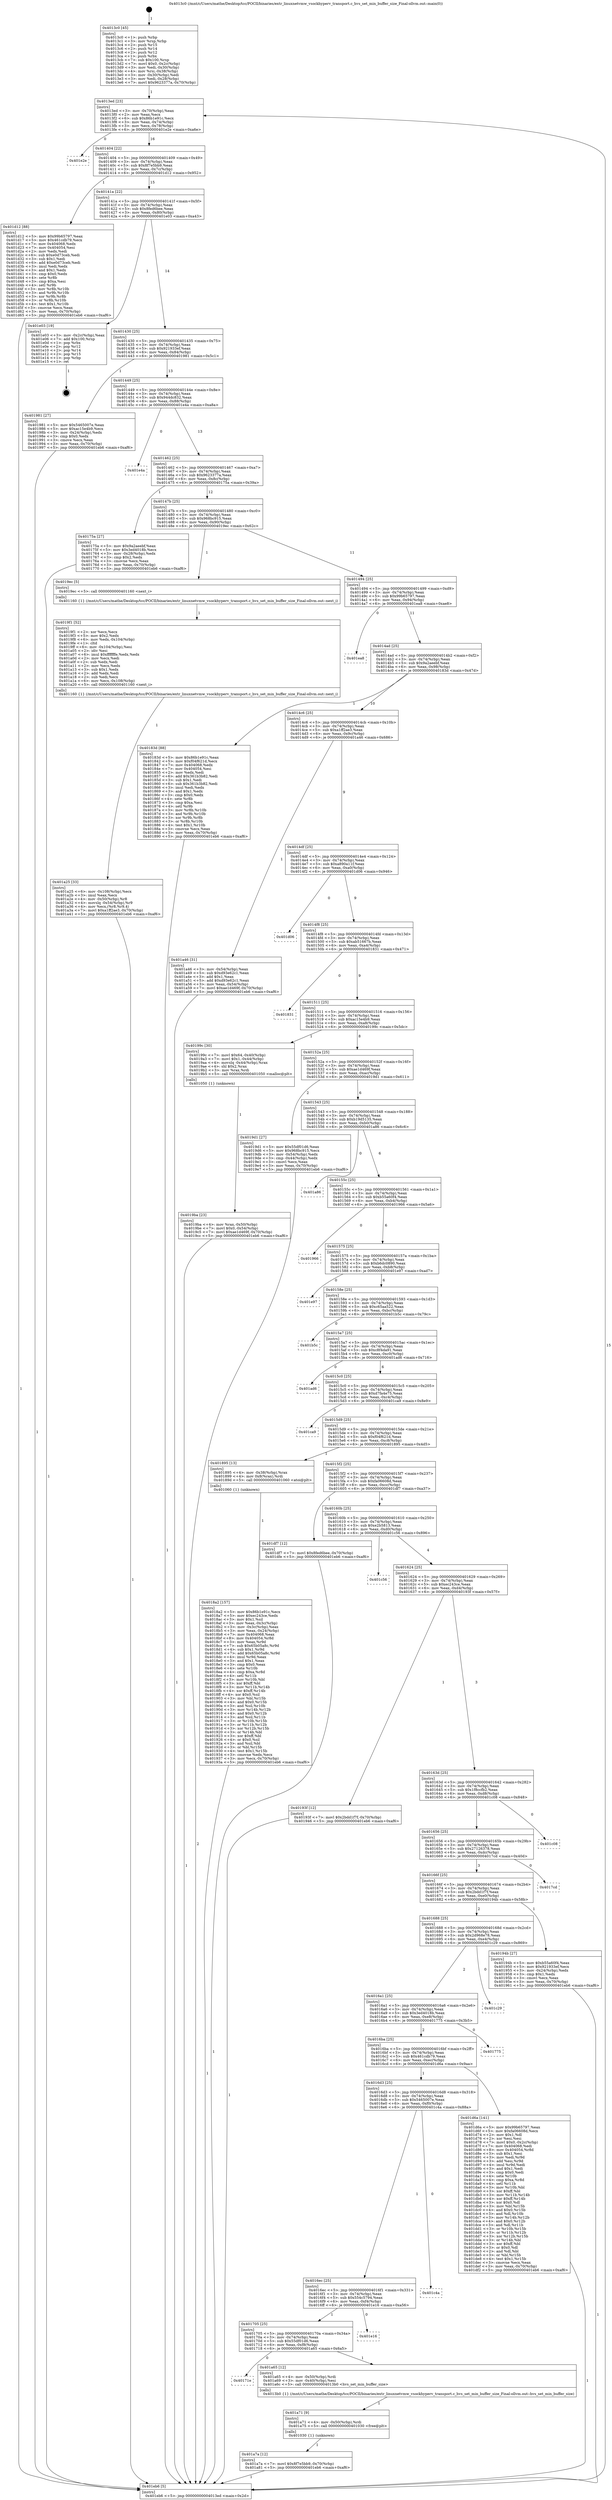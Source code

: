 digraph "0x4013c0" {
  label = "0x4013c0 (/mnt/c/Users/mathe/Desktop/tcc/POCII/binaries/extr_linuxnetvmw_vsockhyperv_transport.c_hvs_set_min_buffer_size_Final-ollvm.out::main(0))"
  labelloc = "t"
  node[shape=record]

  Entry [label="",width=0.3,height=0.3,shape=circle,fillcolor=black,style=filled]
  "0x4013ed" [label="{
     0x4013ed [23]\l
     | [instrs]\l
     &nbsp;&nbsp;0x4013ed \<+3\>: mov -0x70(%rbp),%eax\l
     &nbsp;&nbsp;0x4013f0 \<+2\>: mov %eax,%ecx\l
     &nbsp;&nbsp;0x4013f2 \<+6\>: sub $0x86b1e91c,%ecx\l
     &nbsp;&nbsp;0x4013f8 \<+3\>: mov %eax,-0x74(%rbp)\l
     &nbsp;&nbsp;0x4013fb \<+3\>: mov %ecx,-0x78(%rbp)\l
     &nbsp;&nbsp;0x4013fe \<+6\>: je 0000000000401e2e \<main+0xa6e\>\l
  }"]
  "0x401e2e" [label="{
     0x401e2e\l
  }", style=dashed]
  "0x401404" [label="{
     0x401404 [22]\l
     | [instrs]\l
     &nbsp;&nbsp;0x401404 \<+5\>: jmp 0000000000401409 \<main+0x49\>\l
     &nbsp;&nbsp;0x401409 \<+3\>: mov -0x74(%rbp),%eax\l
     &nbsp;&nbsp;0x40140c \<+5\>: sub $0x8f7e5bb9,%eax\l
     &nbsp;&nbsp;0x401411 \<+3\>: mov %eax,-0x7c(%rbp)\l
     &nbsp;&nbsp;0x401414 \<+6\>: je 0000000000401d12 \<main+0x952\>\l
  }"]
  Exit [label="",width=0.3,height=0.3,shape=circle,fillcolor=black,style=filled,peripheries=2]
  "0x401d12" [label="{
     0x401d12 [88]\l
     | [instrs]\l
     &nbsp;&nbsp;0x401d12 \<+5\>: mov $0x99b65797,%eax\l
     &nbsp;&nbsp;0x401d17 \<+5\>: mov $0x461cdb79,%ecx\l
     &nbsp;&nbsp;0x401d1c \<+7\>: mov 0x404068,%edx\l
     &nbsp;&nbsp;0x401d23 \<+7\>: mov 0x404054,%esi\l
     &nbsp;&nbsp;0x401d2a \<+2\>: mov %edx,%edi\l
     &nbsp;&nbsp;0x401d2c \<+6\>: sub $0xe0d73ceb,%edi\l
     &nbsp;&nbsp;0x401d32 \<+3\>: sub $0x1,%edi\l
     &nbsp;&nbsp;0x401d35 \<+6\>: add $0xe0d73ceb,%edi\l
     &nbsp;&nbsp;0x401d3b \<+3\>: imul %edi,%edx\l
     &nbsp;&nbsp;0x401d3e \<+3\>: and $0x1,%edx\l
     &nbsp;&nbsp;0x401d41 \<+3\>: cmp $0x0,%edx\l
     &nbsp;&nbsp;0x401d44 \<+4\>: sete %r8b\l
     &nbsp;&nbsp;0x401d48 \<+3\>: cmp $0xa,%esi\l
     &nbsp;&nbsp;0x401d4b \<+4\>: setl %r9b\l
     &nbsp;&nbsp;0x401d4f \<+3\>: mov %r8b,%r10b\l
     &nbsp;&nbsp;0x401d52 \<+3\>: and %r9b,%r10b\l
     &nbsp;&nbsp;0x401d55 \<+3\>: xor %r9b,%r8b\l
     &nbsp;&nbsp;0x401d58 \<+3\>: or %r8b,%r10b\l
     &nbsp;&nbsp;0x401d5b \<+4\>: test $0x1,%r10b\l
     &nbsp;&nbsp;0x401d5f \<+3\>: cmovne %ecx,%eax\l
     &nbsp;&nbsp;0x401d62 \<+3\>: mov %eax,-0x70(%rbp)\l
     &nbsp;&nbsp;0x401d65 \<+5\>: jmp 0000000000401eb6 \<main+0xaf6\>\l
  }"]
  "0x40141a" [label="{
     0x40141a [22]\l
     | [instrs]\l
     &nbsp;&nbsp;0x40141a \<+5\>: jmp 000000000040141f \<main+0x5f\>\l
     &nbsp;&nbsp;0x40141f \<+3\>: mov -0x74(%rbp),%eax\l
     &nbsp;&nbsp;0x401422 \<+5\>: sub $0x8fed6bee,%eax\l
     &nbsp;&nbsp;0x401427 \<+3\>: mov %eax,-0x80(%rbp)\l
     &nbsp;&nbsp;0x40142a \<+6\>: je 0000000000401e03 \<main+0xa43\>\l
  }"]
  "0x401a7a" [label="{
     0x401a7a [12]\l
     | [instrs]\l
     &nbsp;&nbsp;0x401a7a \<+7\>: movl $0x8f7e5bb9,-0x70(%rbp)\l
     &nbsp;&nbsp;0x401a81 \<+5\>: jmp 0000000000401eb6 \<main+0xaf6\>\l
  }"]
  "0x401e03" [label="{
     0x401e03 [19]\l
     | [instrs]\l
     &nbsp;&nbsp;0x401e03 \<+3\>: mov -0x2c(%rbp),%eax\l
     &nbsp;&nbsp;0x401e06 \<+7\>: add $0x100,%rsp\l
     &nbsp;&nbsp;0x401e0d \<+1\>: pop %rbx\l
     &nbsp;&nbsp;0x401e0e \<+2\>: pop %r12\l
     &nbsp;&nbsp;0x401e10 \<+2\>: pop %r14\l
     &nbsp;&nbsp;0x401e12 \<+2\>: pop %r15\l
     &nbsp;&nbsp;0x401e14 \<+1\>: pop %rbp\l
     &nbsp;&nbsp;0x401e15 \<+1\>: ret\l
  }"]
  "0x401430" [label="{
     0x401430 [25]\l
     | [instrs]\l
     &nbsp;&nbsp;0x401430 \<+5\>: jmp 0000000000401435 \<main+0x75\>\l
     &nbsp;&nbsp;0x401435 \<+3\>: mov -0x74(%rbp),%eax\l
     &nbsp;&nbsp;0x401438 \<+5\>: sub $0x921933ef,%eax\l
     &nbsp;&nbsp;0x40143d \<+6\>: mov %eax,-0x84(%rbp)\l
     &nbsp;&nbsp;0x401443 \<+6\>: je 0000000000401981 \<main+0x5c1\>\l
  }"]
  "0x401a71" [label="{
     0x401a71 [9]\l
     | [instrs]\l
     &nbsp;&nbsp;0x401a71 \<+4\>: mov -0x50(%rbp),%rdi\l
     &nbsp;&nbsp;0x401a75 \<+5\>: call 0000000000401030 \<free@plt\>\l
     | [calls]\l
     &nbsp;&nbsp;0x401030 \{1\} (unknown)\l
  }"]
  "0x401981" [label="{
     0x401981 [27]\l
     | [instrs]\l
     &nbsp;&nbsp;0x401981 \<+5\>: mov $0x5465007e,%eax\l
     &nbsp;&nbsp;0x401986 \<+5\>: mov $0xac15e4b9,%ecx\l
     &nbsp;&nbsp;0x40198b \<+3\>: mov -0x24(%rbp),%edx\l
     &nbsp;&nbsp;0x40198e \<+3\>: cmp $0x0,%edx\l
     &nbsp;&nbsp;0x401991 \<+3\>: cmove %ecx,%eax\l
     &nbsp;&nbsp;0x401994 \<+3\>: mov %eax,-0x70(%rbp)\l
     &nbsp;&nbsp;0x401997 \<+5\>: jmp 0000000000401eb6 \<main+0xaf6\>\l
  }"]
  "0x401449" [label="{
     0x401449 [25]\l
     | [instrs]\l
     &nbsp;&nbsp;0x401449 \<+5\>: jmp 000000000040144e \<main+0x8e\>\l
     &nbsp;&nbsp;0x40144e \<+3\>: mov -0x74(%rbp),%eax\l
     &nbsp;&nbsp;0x401451 \<+5\>: sub $0x944dc832,%eax\l
     &nbsp;&nbsp;0x401456 \<+6\>: mov %eax,-0x88(%rbp)\l
     &nbsp;&nbsp;0x40145c \<+6\>: je 0000000000401e4a \<main+0xa8a\>\l
  }"]
  "0x40171e" [label="{
     0x40171e\l
  }", style=dashed]
  "0x401e4a" [label="{
     0x401e4a\l
  }", style=dashed]
  "0x401462" [label="{
     0x401462 [25]\l
     | [instrs]\l
     &nbsp;&nbsp;0x401462 \<+5\>: jmp 0000000000401467 \<main+0xa7\>\l
     &nbsp;&nbsp;0x401467 \<+3\>: mov -0x74(%rbp),%eax\l
     &nbsp;&nbsp;0x40146a \<+5\>: sub $0x9623377a,%eax\l
     &nbsp;&nbsp;0x40146f \<+6\>: mov %eax,-0x8c(%rbp)\l
     &nbsp;&nbsp;0x401475 \<+6\>: je 000000000040175a \<main+0x39a\>\l
  }"]
  "0x401a65" [label="{
     0x401a65 [12]\l
     | [instrs]\l
     &nbsp;&nbsp;0x401a65 \<+4\>: mov -0x50(%rbp),%rdi\l
     &nbsp;&nbsp;0x401a69 \<+3\>: mov -0x40(%rbp),%esi\l
     &nbsp;&nbsp;0x401a6c \<+5\>: call 00000000004013b0 \<hvs_set_min_buffer_size\>\l
     | [calls]\l
     &nbsp;&nbsp;0x4013b0 \{1\} (/mnt/c/Users/mathe/Desktop/tcc/POCII/binaries/extr_linuxnetvmw_vsockhyperv_transport.c_hvs_set_min_buffer_size_Final-ollvm.out::hvs_set_min_buffer_size)\l
  }"]
  "0x40175a" [label="{
     0x40175a [27]\l
     | [instrs]\l
     &nbsp;&nbsp;0x40175a \<+5\>: mov $0x9a2aeebf,%eax\l
     &nbsp;&nbsp;0x40175f \<+5\>: mov $0x3ed4018b,%ecx\l
     &nbsp;&nbsp;0x401764 \<+3\>: mov -0x28(%rbp),%edx\l
     &nbsp;&nbsp;0x401767 \<+3\>: cmp $0x2,%edx\l
     &nbsp;&nbsp;0x40176a \<+3\>: cmovne %ecx,%eax\l
     &nbsp;&nbsp;0x40176d \<+3\>: mov %eax,-0x70(%rbp)\l
     &nbsp;&nbsp;0x401770 \<+5\>: jmp 0000000000401eb6 \<main+0xaf6\>\l
  }"]
  "0x40147b" [label="{
     0x40147b [25]\l
     | [instrs]\l
     &nbsp;&nbsp;0x40147b \<+5\>: jmp 0000000000401480 \<main+0xc0\>\l
     &nbsp;&nbsp;0x401480 \<+3\>: mov -0x74(%rbp),%eax\l
     &nbsp;&nbsp;0x401483 \<+5\>: sub $0x968bc915,%eax\l
     &nbsp;&nbsp;0x401488 \<+6\>: mov %eax,-0x90(%rbp)\l
     &nbsp;&nbsp;0x40148e \<+6\>: je 00000000004019ec \<main+0x62c\>\l
  }"]
  "0x401eb6" [label="{
     0x401eb6 [5]\l
     | [instrs]\l
     &nbsp;&nbsp;0x401eb6 \<+5\>: jmp 00000000004013ed \<main+0x2d\>\l
  }"]
  "0x4013c0" [label="{
     0x4013c0 [45]\l
     | [instrs]\l
     &nbsp;&nbsp;0x4013c0 \<+1\>: push %rbp\l
     &nbsp;&nbsp;0x4013c1 \<+3\>: mov %rsp,%rbp\l
     &nbsp;&nbsp;0x4013c4 \<+2\>: push %r15\l
     &nbsp;&nbsp;0x4013c6 \<+2\>: push %r14\l
     &nbsp;&nbsp;0x4013c8 \<+2\>: push %r12\l
     &nbsp;&nbsp;0x4013ca \<+1\>: push %rbx\l
     &nbsp;&nbsp;0x4013cb \<+7\>: sub $0x100,%rsp\l
     &nbsp;&nbsp;0x4013d2 \<+7\>: movl $0x0,-0x2c(%rbp)\l
     &nbsp;&nbsp;0x4013d9 \<+3\>: mov %edi,-0x30(%rbp)\l
     &nbsp;&nbsp;0x4013dc \<+4\>: mov %rsi,-0x38(%rbp)\l
     &nbsp;&nbsp;0x4013e0 \<+3\>: mov -0x30(%rbp),%edi\l
     &nbsp;&nbsp;0x4013e3 \<+3\>: mov %edi,-0x28(%rbp)\l
     &nbsp;&nbsp;0x4013e6 \<+7\>: movl $0x9623377a,-0x70(%rbp)\l
  }"]
  "0x401705" [label="{
     0x401705 [25]\l
     | [instrs]\l
     &nbsp;&nbsp;0x401705 \<+5\>: jmp 000000000040170a \<main+0x34a\>\l
     &nbsp;&nbsp;0x40170a \<+3\>: mov -0x74(%rbp),%eax\l
     &nbsp;&nbsp;0x40170d \<+5\>: sub $0x55df01d6,%eax\l
     &nbsp;&nbsp;0x401712 \<+6\>: mov %eax,-0xf8(%rbp)\l
     &nbsp;&nbsp;0x401718 \<+6\>: je 0000000000401a65 \<main+0x6a5\>\l
  }"]
  "0x4019ec" [label="{
     0x4019ec [5]\l
     | [instrs]\l
     &nbsp;&nbsp;0x4019ec \<+5\>: call 0000000000401160 \<next_i\>\l
     | [calls]\l
     &nbsp;&nbsp;0x401160 \{1\} (/mnt/c/Users/mathe/Desktop/tcc/POCII/binaries/extr_linuxnetvmw_vsockhyperv_transport.c_hvs_set_min_buffer_size_Final-ollvm.out::next_i)\l
  }"]
  "0x401494" [label="{
     0x401494 [25]\l
     | [instrs]\l
     &nbsp;&nbsp;0x401494 \<+5\>: jmp 0000000000401499 \<main+0xd9\>\l
     &nbsp;&nbsp;0x401499 \<+3\>: mov -0x74(%rbp),%eax\l
     &nbsp;&nbsp;0x40149c \<+5\>: sub $0x99b65797,%eax\l
     &nbsp;&nbsp;0x4014a1 \<+6\>: mov %eax,-0x94(%rbp)\l
     &nbsp;&nbsp;0x4014a7 \<+6\>: je 0000000000401ea8 \<main+0xae8\>\l
  }"]
  "0x401e16" [label="{
     0x401e16\l
  }", style=dashed]
  "0x401ea8" [label="{
     0x401ea8\l
  }", style=dashed]
  "0x4014ad" [label="{
     0x4014ad [25]\l
     | [instrs]\l
     &nbsp;&nbsp;0x4014ad \<+5\>: jmp 00000000004014b2 \<main+0xf2\>\l
     &nbsp;&nbsp;0x4014b2 \<+3\>: mov -0x74(%rbp),%eax\l
     &nbsp;&nbsp;0x4014b5 \<+5\>: sub $0x9a2aeebf,%eax\l
     &nbsp;&nbsp;0x4014ba \<+6\>: mov %eax,-0x98(%rbp)\l
     &nbsp;&nbsp;0x4014c0 \<+6\>: je 000000000040183d \<main+0x47d\>\l
  }"]
  "0x4016ec" [label="{
     0x4016ec [25]\l
     | [instrs]\l
     &nbsp;&nbsp;0x4016ec \<+5\>: jmp 00000000004016f1 \<main+0x331\>\l
     &nbsp;&nbsp;0x4016f1 \<+3\>: mov -0x74(%rbp),%eax\l
     &nbsp;&nbsp;0x4016f4 \<+5\>: sub $0x554c5794,%eax\l
     &nbsp;&nbsp;0x4016f9 \<+6\>: mov %eax,-0xf4(%rbp)\l
     &nbsp;&nbsp;0x4016ff \<+6\>: je 0000000000401e16 \<main+0xa56\>\l
  }"]
  "0x40183d" [label="{
     0x40183d [88]\l
     | [instrs]\l
     &nbsp;&nbsp;0x40183d \<+5\>: mov $0x86b1e91c,%eax\l
     &nbsp;&nbsp;0x401842 \<+5\>: mov $0xf04f621d,%ecx\l
     &nbsp;&nbsp;0x401847 \<+7\>: mov 0x404068,%edx\l
     &nbsp;&nbsp;0x40184e \<+7\>: mov 0x404054,%esi\l
     &nbsp;&nbsp;0x401855 \<+2\>: mov %edx,%edi\l
     &nbsp;&nbsp;0x401857 \<+6\>: add $0x361b3b82,%edi\l
     &nbsp;&nbsp;0x40185d \<+3\>: sub $0x1,%edi\l
     &nbsp;&nbsp;0x401860 \<+6\>: sub $0x361b3b82,%edi\l
     &nbsp;&nbsp;0x401866 \<+3\>: imul %edi,%edx\l
     &nbsp;&nbsp;0x401869 \<+3\>: and $0x1,%edx\l
     &nbsp;&nbsp;0x40186c \<+3\>: cmp $0x0,%edx\l
     &nbsp;&nbsp;0x40186f \<+4\>: sete %r8b\l
     &nbsp;&nbsp;0x401873 \<+3\>: cmp $0xa,%esi\l
     &nbsp;&nbsp;0x401876 \<+4\>: setl %r9b\l
     &nbsp;&nbsp;0x40187a \<+3\>: mov %r8b,%r10b\l
     &nbsp;&nbsp;0x40187d \<+3\>: and %r9b,%r10b\l
     &nbsp;&nbsp;0x401880 \<+3\>: xor %r9b,%r8b\l
     &nbsp;&nbsp;0x401883 \<+3\>: or %r8b,%r10b\l
     &nbsp;&nbsp;0x401886 \<+4\>: test $0x1,%r10b\l
     &nbsp;&nbsp;0x40188a \<+3\>: cmovne %ecx,%eax\l
     &nbsp;&nbsp;0x40188d \<+3\>: mov %eax,-0x70(%rbp)\l
     &nbsp;&nbsp;0x401890 \<+5\>: jmp 0000000000401eb6 \<main+0xaf6\>\l
  }"]
  "0x4014c6" [label="{
     0x4014c6 [25]\l
     | [instrs]\l
     &nbsp;&nbsp;0x4014c6 \<+5\>: jmp 00000000004014cb \<main+0x10b\>\l
     &nbsp;&nbsp;0x4014cb \<+3\>: mov -0x74(%rbp),%eax\l
     &nbsp;&nbsp;0x4014ce \<+5\>: sub $0xa1ff2ae3,%eax\l
     &nbsp;&nbsp;0x4014d3 \<+6\>: mov %eax,-0x9c(%rbp)\l
     &nbsp;&nbsp;0x4014d9 \<+6\>: je 0000000000401a46 \<main+0x686\>\l
  }"]
  "0x401c4a" [label="{
     0x401c4a\l
  }", style=dashed]
  "0x401a46" [label="{
     0x401a46 [31]\l
     | [instrs]\l
     &nbsp;&nbsp;0x401a46 \<+3\>: mov -0x54(%rbp),%eax\l
     &nbsp;&nbsp;0x401a49 \<+5\>: sub $0xd93e62c1,%eax\l
     &nbsp;&nbsp;0x401a4e \<+3\>: add $0x1,%eax\l
     &nbsp;&nbsp;0x401a51 \<+5\>: add $0xd93e62c1,%eax\l
     &nbsp;&nbsp;0x401a56 \<+3\>: mov %eax,-0x54(%rbp)\l
     &nbsp;&nbsp;0x401a59 \<+7\>: movl $0xae1d469f,-0x70(%rbp)\l
     &nbsp;&nbsp;0x401a60 \<+5\>: jmp 0000000000401eb6 \<main+0xaf6\>\l
  }"]
  "0x4014df" [label="{
     0x4014df [25]\l
     | [instrs]\l
     &nbsp;&nbsp;0x4014df \<+5\>: jmp 00000000004014e4 \<main+0x124\>\l
     &nbsp;&nbsp;0x4014e4 \<+3\>: mov -0x74(%rbp),%eax\l
     &nbsp;&nbsp;0x4014e7 \<+5\>: sub $0xa890a11f,%eax\l
     &nbsp;&nbsp;0x4014ec \<+6\>: mov %eax,-0xa0(%rbp)\l
     &nbsp;&nbsp;0x4014f2 \<+6\>: je 0000000000401d06 \<main+0x946\>\l
  }"]
  "0x4016d3" [label="{
     0x4016d3 [25]\l
     | [instrs]\l
     &nbsp;&nbsp;0x4016d3 \<+5\>: jmp 00000000004016d8 \<main+0x318\>\l
     &nbsp;&nbsp;0x4016d8 \<+3\>: mov -0x74(%rbp),%eax\l
     &nbsp;&nbsp;0x4016db \<+5\>: sub $0x5465007e,%eax\l
     &nbsp;&nbsp;0x4016e0 \<+6\>: mov %eax,-0xf0(%rbp)\l
     &nbsp;&nbsp;0x4016e6 \<+6\>: je 0000000000401c4a \<main+0x88a\>\l
  }"]
  "0x401d06" [label="{
     0x401d06\l
  }", style=dashed]
  "0x4014f8" [label="{
     0x4014f8 [25]\l
     | [instrs]\l
     &nbsp;&nbsp;0x4014f8 \<+5\>: jmp 00000000004014fd \<main+0x13d\>\l
     &nbsp;&nbsp;0x4014fd \<+3\>: mov -0x74(%rbp),%eax\l
     &nbsp;&nbsp;0x401500 \<+5\>: sub $0xab51667b,%eax\l
     &nbsp;&nbsp;0x401505 \<+6\>: mov %eax,-0xa4(%rbp)\l
     &nbsp;&nbsp;0x40150b \<+6\>: je 0000000000401831 \<main+0x471\>\l
  }"]
  "0x401d6a" [label="{
     0x401d6a [141]\l
     | [instrs]\l
     &nbsp;&nbsp;0x401d6a \<+5\>: mov $0x99b65797,%eax\l
     &nbsp;&nbsp;0x401d6f \<+5\>: mov $0xfa06608d,%ecx\l
     &nbsp;&nbsp;0x401d74 \<+2\>: mov $0x1,%dl\l
     &nbsp;&nbsp;0x401d76 \<+2\>: xor %esi,%esi\l
     &nbsp;&nbsp;0x401d78 \<+7\>: movl $0x0,-0x2c(%rbp)\l
     &nbsp;&nbsp;0x401d7f \<+7\>: mov 0x404068,%edi\l
     &nbsp;&nbsp;0x401d86 \<+8\>: mov 0x404054,%r8d\l
     &nbsp;&nbsp;0x401d8e \<+3\>: sub $0x1,%esi\l
     &nbsp;&nbsp;0x401d91 \<+3\>: mov %edi,%r9d\l
     &nbsp;&nbsp;0x401d94 \<+3\>: add %esi,%r9d\l
     &nbsp;&nbsp;0x401d97 \<+4\>: imul %r9d,%edi\l
     &nbsp;&nbsp;0x401d9b \<+3\>: and $0x1,%edi\l
     &nbsp;&nbsp;0x401d9e \<+3\>: cmp $0x0,%edi\l
     &nbsp;&nbsp;0x401da1 \<+4\>: sete %r10b\l
     &nbsp;&nbsp;0x401da5 \<+4\>: cmp $0xa,%r8d\l
     &nbsp;&nbsp;0x401da9 \<+4\>: setl %r11b\l
     &nbsp;&nbsp;0x401dad \<+3\>: mov %r10b,%bl\l
     &nbsp;&nbsp;0x401db0 \<+3\>: xor $0xff,%bl\l
     &nbsp;&nbsp;0x401db3 \<+3\>: mov %r11b,%r14b\l
     &nbsp;&nbsp;0x401db6 \<+4\>: xor $0xff,%r14b\l
     &nbsp;&nbsp;0x401dba \<+3\>: xor $0x0,%dl\l
     &nbsp;&nbsp;0x401dbd \<+3\>: mov %bl,%r15b\l
     &nbsp;&nbsp;0x401dc0 \<+4\>: and $0x0,%r15b\l
     &nbsp;&nbsp;0x401dc4 \<+3\>: and %dl,%r10b\l
     &nbsp;&nbsp;0x401dc7 \<+3\>: mov %r14b,%r12b\l
     &nbsp;&nbsp;0x401dca \<+4\>: and $0x0,%r12b\l
     &nbsp;&nbsp;0x401dce \<+3\>: and %dl,%r11b\l
     &nbsp;&nbsp;0x401dd1 \<+3\>: or %r10b,%r15b\l
     &nbsp;&nbsp;0x401dd4 \<+3\>: or %r11b,%r12b\l
     &nbsp;&nbsp;0x401dd7 \<+3\>: xor %r12b,%r15b\l
     &nbsp;&nbsp;0x401dda \<+3\>: or %r14b,%bl\l
     &nbsp;&nbsp;0x401ddd \<+3\>: xor $0xff,%bl\l
     &nbsp;&nbsp;0x401de0 \<+3\>: or $0x0,%dl\l
     &nbsp;&nbsp;0x401de3 \<+2\>: and %dl,%bl\l
     &nbsp;&nbsp;0x401de5 \<+3\>: or %bl,%r15b\l
     &nbsp;&nbsp;0x401de8 \<+4\>: test $0x1,%r15b\l
     &nbsp;&nbsp;0x401dec \<+3\>: cmovne %ecx,%eax\l
     &nbsp;&nbsp;0x401def \<+3\>: mov %eax,-0x70(%rbp)\l
     &nbsp;&nbsp;0x401df2 \<+5\>: jmp 0000000000401eb6 \<main+0xaf6\>\l
  }"]
  "0x401831" [label="{
     0x401831\l
  }", style=dashed]
  "0x401511" [label="{
     0x401511 [25]\l
     | [instrs]\l
     &nbsp;&nbsp;0x401511 \<+5\>: jmp 0000000000401516 \<main+0x156\>\l
     &nbsp;&nbsp;0x401516 \<+3\>: mov -0x74(%rbp),%eax\l
     &nbsp;&nbsp;0x401519 \<+5\>: sub $0xac15e4b9,%eax\l
     &nbsp;&nbsp;0x40151e \<+6\>: mov %eax,-0xa8(%rbp)\l
     &nbsp;&nbsp;0x401524 \<+6\>: je 000000000040199c \<main+0x5dc\>\l
  }"]
  "0x4016ba" [label="{
     0x4016ba [25]\l
     | [instrs]\l
     &nbsp;&nbsp;0x4016ba \<+5\>: jmp 00000000004016bf \<main+0x2ff\>\l
     &nbsp;&nbsp;0x4016bf \<+3\>: mov -0x74(%rbp),%eax\l
     &nbsp;&nbsp;0x4016c2 \<+5\>: sub $0x461cdb79,%eax\l
     &nbsp;&nbsp;0x4016c7 \<+6\>: mov %eax,-0xec(%rbp)\l
     &nbsp;&nbsp;0x4016cd \<+6\>: je 0000000000401d6a \<main+0x9aa\>\l
  }"]
  "0x40199c" [label="{
     0x40199c [30]\l
     | [instrs]\l
     &nbsp;&nbsp;0x40199c \<+7\>: movl $0x64,-0x40(%rbp)\l
     &nbsp;&nbsp;0x4019a3 \<+7\>: movl $0x1,-0x44(%rbp)\l
     &nbsp;&nbsp;0x4019aa \<+4\>: movslq -0x44(%rbp),%rax\l
     &nbsp;&nbsp;0x4019ae \<+4\>: shl $0x2,%rax\l
     &nbsp;&nbsp;0x4019b2 \<+3\>: mov %rax,%rdi\l
     &nbsp;&nbsp;0x4019b5 \<+5\>: call 0000000000401050 \<malloc@plt\>\l
     | [calls]\l
     &nbsp;&nbsp;0x401050 \{1\} (unknown)\l
  }"]
  "0x40152a" [label="{
     0x40152a [25]\l
     | [instrs]\l
     &nbsp;&nbsp;0x40152a \<+5\>: jmp 000000000040152f \<main+0x16f\>\l
     &nbsp;&nbsp;0x40152f \<+3\>: mov -0x74(%rbp),%eax\l
     &nbsp;&nbsp;0x401532 \<+5\>: sub $0xae1d469f,%eax\l
     &nbsp;&nbsp;0x401537 \<+6\>: mov %eax,-0xac(%rbp)\l
     &nbsp;&nbsp;0x40153d \<+6\>: je 00000000004019d1 \<main+0x611\>\l
  }"]
  "0x401775" [label="{
     0x401775\l
  }", style=dashed]
  "0x4019d1" [label="{
     0x4019d1 [27]\l
     | [instrs]\l
     &nbsp;&nbsp;0x4019d1 \<+5\>: mov $0x55df01d6,%eax\l
     &nbsp;&nbsp;0x4019d6 \<+5\>: mov $0x968bc915,%ecx\l
     &nbsp;&nbsp;0x4019db \<+3\>: mov -0x54(%rbp),%edx\l
     &nbsp;&nbsp;0x4019de \<+3\>: cmp -0x44(%rbp),%edx\l
     &nbsp;&nbsp;0x4019e1 \<+3\>: cmovl %ecx,%eax\l
     &nbsp;&nbsp;0x4019e4 \<+3\>: mov %eax,-0x70(%rbp)\l
     &nbsp;&nbsp;0x4019e7 \<+5\>: jmp 0000000000401eb6 \<main+0xaf6\>\l
  }"]
  "0x401543" [label="{
     0x401543 [25]\l
     | [instrs]\l
     &nbsp;&nbsp;0x401543 \<+5\>: jmp 0000000000401548 \<main+0x188\>\l
     &nbsp;&nbsp;0x401548 \<+3\>: mov -0x74(%rbp),%eax\l
     &nbsp;&nbsp;0x40154b \<+5\>: sub $0xb19d5135,%eax\l
     &nbsp;&nbsp;0x401550 \<+6\>: mov %eax,-0xb0(%rbp)\l
     &nbsp;&nbsp;0x401556 \<+6\>: je 0000000000401a86 \<main+0x6c6\>\l
  }"]
  "0x4016a1" [label="{
     0x4016a1 [25]\l
     | [instrs]\l
     &nbsp;&nbsp;0x4016a1 \<+5\>: jmp 00000000004016a6 \<main+0x2e6\>\l
     &nbsp;&nbsp;0x4016a6 \<+3\>: mov -0x74(%rbp),%eax\l
     &nbsp;&nbsp;0x4016a9 \<+5\>: sub $0x3ed4018b,%eax\l
     &nbsp;&nbsp;0x4016ae \<+6\>: mov %eax,-0xe8(%rbp)\l
     &nbsp;&nbsp;0x4016b4 \<+6\>: je 0000000000401775 \<main+0x3b5\>\l
  }"]
  "0x401a86" [label="{
     0x401a86\l
  }", style=dashed]
  "0x40155c" [label="{
     0x40155c [25]\l
     | [instrs]\l
     &nbsp;&nbsp;0x40155c \<+5\>: jmp 0000000000401561 \<main+0x1a1\>\l
     &nbsp;&nbsp;0x401561 \<+3\>: mov -0x74(%rbp),%eax\l
     &nbsp;&nbsp;0x401564 \<+5\>: sub $0xb55a60f4,%eax\l
     &nbsp;&nbsp;0x401569 \<+6\>: mov %eax,-0xb4(%rbp)\l
     &nbsp;&nbsp;0x40156f \<+6\>: je 0000000000401966 \<main+0x5a6\>\l
  }"]
  "0x401c29" [label="{
     0x401c29\l
  }", style=dashed]
  "0x401966" [label="{
     0x401966\l
  }", style=dashed]
  "0x401575" [label="{
     0x401575 [25]\l
     | [instrs]\l
     &nbsp;&nbsp;0x401575 \<+5\>: jmp 000000000040157a \<main+0x1ba\>\l
     &nbsp;&nbsp;0x40157a \<+3\>: mov -0x74(%rbp),%eax\l
     &nbsp;&nbsp;0x40157d \<+5\>: sub $0xb6dc0890,%eax\l
     &nbsp;&nbsp;0x401582 \<+6\>: mov %eax,-0xb8(%rbp)\l
     &nbsp;&nbsp;0x401588 \<+6\>: je 0000000000401e97 \<main+0xad7\>\l
  }"]
  "0x401a25" [label="{
     0x401a25 [33]\l
     | [instrs]\l
     &nbsp;&nbsp;0x401a25 \<+6\>: mov -0x108(%rbp),%ecx\l
     &nbsp;&nbsp;0x401a2b \<+3\>: imul %eax,%ecx\l
     &nbsp;&nbsp;0x401a2e \<+4\>: mov -0x50(%rbp),%r8\l
     &nbsp;&nbsp;0x401a32 \<+4\>: movslq -0x54(%rbp),%r9\l
     &nbsp;&nbsp;0x401a36 \<+4\>: mov %ecx,(%r8,%r9,4)\l
     &nbsp;&nbsp;0x401a3a \<+7\>: movl $0xa1ff2ae3,-0x70(%rbp)\l
     &nbsp;&nbsp;0x401a41 \<+5\>: jmp 0000000000401eb6 \<main+0xaf6\>\l
  }"]
  "0x401e97" [label="{
     0x401e97\l
  }", style=dashed]
  "0x40158e" [label="{
     0x40158e [25]\l
     | [instrs]\l
     &nbsp;&nbsp;0x40158e \<+5\>: jmp 0000000000401593 \<main+0x1d3\>\l
     &nbsp;&nbsp;0x401593 \<+3\>: mov -0x74(%rbp),%eax\l
     &nbsp;&nbsp;0x401596 \<+5\>: sub $0xc65aa522,%eax\l
     &nbsp;&nbsp;0x40159b \<+6\>: mov %eax,-0xbc(%rbp)\l
     &nbsp;&nbsp;0x4015a1 \<+6\>: je 0000000000401b5c \<main+0x79c\>\l
  }"]
  "0x4019f1" [label="{
     0x4019f1 [52]\l
     | [instrs]\l
     &nbsp;&nbsp;0x4019f1 \<+2\>: xor %ecx,%ecx\l
     &nbsp;&nbsp;0x4019f3 \<+5\>: mov $0x2,%edx\l
     &nbsp;&nbsp;0x4019f8 \<+6\>: mov %edx,-0x104(%rbp)\l
     &nbsp;&nbsp;0x4019fe \<+1\>: cltd\l
     &nbsp;&nbsp;0x4019ff \<+6\>: mov -0x104(%rbp),%esi\l
     &nbsp;&nbsp;0x401a05 \<+2\>: idiv %esi\l
     &nbsp;&nbsp;0x401a07 \<+6\>: imul $0xfffffffe,%edx,%edx\l
     &nbsp;&nbsp;0x401a0d \<+2\>: mov %ecx,%edi\l
     &nbsp;&nbsp;0x401a0f \<+2\>: sub %edx,%edi\l
     &nbsp;&nbsp;0x401a11 \<+2\>: mov %ecx,%edx\l
     &nbsp;&nbsp;0x401a13 \<+3\>: sub $0x1,%edx\l
     &nbsp;&nbsp;0x401a16 \<+2\>: add %edx,%edi\l
     &nbsp;&nbsp;0x401a18 \<+2\>: sub %edi,%ecx\l
     &nbsp;&nbsp;0x401a1a \<+6\>: mov %ecx,-0x108(%rbp)\l
     &nbsp;&nbsp;0x401a20 \<+5\>: call 0000000000401160 \<next_i\>\l
     | [calls]\l
     &nbsp;&nbsp;0x401160 \{1\} (/mnt/c/Users/mathe/Desktop/tcc/POCII/binaries/extr_linuxnetvmw_vsockhyperv_transport.c_hvs_set_min_buffer_size_Final-ollvm.out::next_i)\l
  }"]
  "0x401b5c" [label="{
     0x401b5c\l
  }", style=dashed]
  "0x4015a7" [label="{
     0x4015a7 [25]\l
     | [instrs]\l
     &nbsp;&nbsp;0x4015a7 \<+5\>: jmp 00000000004015ac \<main+0x1ec\>\l
     &nbsp;&nbsp;0x4015ac \<+3\>: mov -0x74(%rbp),%eax\l
     &nbsp;&nbsp;0x4015af \<+5\>: sub $0xc8f4da91,%eax\l
     &nbsp;&nbsp;0x4015b4 \<+6\>: mov %eax,-0xc0(%rbp)\l
     &nbsp;&nbsp;0x4015ba \<+6\>: je 0000000000401ad6 \<main+0x716\>\l
  }"]
  "0x4019ba" [label="{
     0x4019ba [23]\l
     | [instrs]\l
     &nbsp;&nbsp;0x4019ba \<+4\>: mov %rax,-0x50(%rbp)\l
     &nbsp;&nbsp;0x4019be \<+7\>: movl $0x0,-0x54(%rbp)\l
     &nbsp;&nbsp;0x4019c5 \<+7\>: movl $0xae1d469f,-0x70(%rbp)\l
     &nbsp;&nbsp;0x4019cc \<+5\>: jmp 0000000000401eb6 \<main+0xaf6\>\l
  }"]
  "0x401ad6" [label="{
     0x401ad6\l
  }", style=dashed]
  "0x4015c0" [label="{
     0x4015c0 [25]\l
     | [instrs]\l
     &nbsp;&nbsp;0x4015c0 \<+5\>: jmp 00000000004015c5 \<main+0x205\>\l
     &nbsp;&nbsp;0x4015c5 \<+3\>: mov -0x74(%rbp),%eax\l
     &nbsp;&nbsp;0x4015c8 \<+5\>: sub $0xd7fa4e75,%eax\l
     &nbsp;&nbsp;0x4015cd \<+6\>: mov %eax,-0xc4(%rbp)\l
     &nbsp;&nbsp;0x4015d3 \<+6\>: je 0000000000401ca9 \<main+0x8e9\>\l
  }"]
  "0x401688" [label="{
     0x401688 [25]\l
     | [instrs]\l
     &nbsp;&nbsp;0x401688 \<+5\>: jmp 000000000040168d \<main+0x2cd\>\l
     &nbsp;&nbsp;0x40168d \<+3\>: mov -0x74(%rbp),%eax\l
     &nbsp;&nbsp;0x401690 \<+5\>: sub $0x2d968e78,%eax\l
     &nbsp;&nbsp;0x401695 \<+6\>: mov %eax,-0xe4(%rbp)\l
     &nbsp;&nbsp;0x40169b \<+6\>: je 0000000000401c29 \<main+0x869\>\l
  }"]
  "0x401ca9" [label="{
     0x401ca9\l
  }", style=dashed]
  "0x4015d9" [label="{
     0x4015d9 [25]\l
     | [instrs]\l
     &nbsp;&nbsp;0x4015d9 \<+5\>: jmp 00000000004015de \<main+0x21e\>\l
     &nbsp;&nbsp;0x4015de \<+3\>: mov -0x74(%rbp),%eax\l
     &nbsp;&nbsp;0x4015e1 \<+5\>: sub $0xf04f621d,%eax\l
     &nbsp;&nbsp;0x4015e6 \<+6\>: mov %eax,-0xc8(%rbp)\l
     &nbsp;&nbsp;0x4015ec \<+6\>: je 0000000000401895 \<main+0x4d5\>\l
  }"]
  "0x40194b" [label="{
     0x40194b [27]\l
     | [instrs]\l
     &nbsp;&nbsp;0x40194b \<+5\>: mov $0xb55a60f4,%eax\l
     &nbsp;&nbsp;0x401950 \<+5\>: mov $0x921933ef,%ecx\l
     &nbsp;&nbsp;0x401955 \<+3\>: mov -0x24(%rbp),%edx\l
     &nbsp;&nbsp;0x401958 \<+3\>: cmp $0x1,%edx\l
     &nbsp;&nbsp;0x40195b \<+3\>: cmovl %ecx,%eax\l
     &nbsp;&nbsp;0x40195e \<+3\>: mov %eax,-0x70(%rbp)\l
     &nbsp;&nbsp;0x401961 \<+5\>: jmp 0000000000401eb6 \<main+0xaf6\>\l
  }"]
  "0x401895" [label="{
     0x401895 [13]\l
     | [instrs]\l
     &nbsp;&nbsp;0x401895 \<+4\>: mov -0x38(%rbp),%rax\l
     &nbsp;&nbsp;0x401899 \<+4\>: mov 0x8(%rax),%rdi\l
     &nbsp;&nbsp;0x40189d \<+5\>: call 0000000000401060 \<atoi@plt\>\l
     | [calls]\l
     &nbsp;&nbsp;0x401060 \{1\} (unknown)\l
  }"]
  "0x4015f2" [label="{
     0x4015f2 [25]\l
     | [instrs]\l
     &nbsp;&nbsp;0x4015f2 \<+5\>: jmp 00000000004015f7 \<main+0x237\>\l
     &nbsp;&nbsp;0x4015f7 \<+3\>: mov -0x74(%rbp),%eax\l
     &nbsp;&nbsp;0x4015fa \<+5\>: sub $0xfa06608d,%eax\l
     &nbsp;&nbsp;0x4015ff \<+6\>: mov %eax,-0xcc(%rbp)\l
     &nbsp;&nbsp;0x401605 \<+6\>: je 0000000000401df7 \<main+0xa37\>\l
  }"]
  "0x4018a2" [label="{
     0x4018a2 [157]\l
     | [instrs]\l
     &nbsp;&nbsp;0x4018a2 \<+5\>: mov $0x86b1e91c,%ecx\l
     &nbsp;&nbsp;0x4018a7 \<+5\>: mov $0xec243ce,%edx\l
     &nbsp;&nbsp;0x4018ac \<+3\>: mov $0x1,%sil\l
     &nbsp;&nbsp;0x4018af \<+3\>: mov %eax,-0x3c(%rbp)\l
     &nbsp;&nbsp;0x4018b2 \<+3\>: mov -0x3c(%rbp),%eax\l
     &nbsp;&nbsp;0x4018b5 \<+3\>: mov %eax,-0x24(%rbp)\l
     &nbsp;&nbsp;0x4018b8 \<+7\>: mov 0x404068,%eax\l
     &nbsp;&nbsp;0x4018bf \<+8\>: mov 0x404054,%r8d\l
     &nbsp;&nbsp;0x4018c7 \<+3\>: mov %eax,%r9d\l
     &nbsp;&nbsp;0x4018ca \<+7\>: sub $0x65b05a8c,%r9d\l
     &nbsp;&nbsp;0x4018d1 \<+4\>: sub $0x1,%r9d\l
     &nbsp;&nbsp;0x4018d5 \<+7\>: add $0x65b05a8c,%r9d\l
     &nbsp;&nbsp;0x4018dc \<+4\>: imul %r9d,%eax\l
     &nbsp;&nbsp;0x4018e0 \<+3\>: and $0x1,%eax\l
     &nbsp;&nbsp;0x4018e3 \<+3\>: cmp $0x0,%eax\l
     &nbsp;&nbsp;0x4018e6 \<+4\>: sete %r10b\l
     &nbsp;&nbsp;0x4018ea \<+4\>: cmp $0xa,%r8d\l
     &nbsp;&nbsp;0x4018ee \<+4\>: setl %r11b\l
     &nbsp;&nbsp;0x4018f2 \<+3\>: mov %r10b,%bl\l
     &nbsp;&nbsp;0x4018f5 \<+3\>: xor $0xff,%bl\l
     &nbsp;&nbsp;0x4018f8 \<+3\>: mov %r11b,%r14b\l
     &nbsp;&nbsp;0x4018fb \<+4\>: xor $0xff,%r14b\l
     &nbsp;&nbsp;0x4018ff \<+4\>: xor $0x0,%sil\l
     &nbsp;&nbsp;0x401903 \<+3\>: mov %bl,%r15b\l
     &nbsp;&nbsp;0x401906 \<+4\>: and $0x0,%r15b\l
     &nbsp;&nbsp;0x40190a \<+3\>: and %sil,%r10b\l
     &nbsp;&nbsp;0x40190d \<+3\>: mov %r14b,%r12b\l
     &nbsp;&nbsp;0x401910 \<+4\>: and $0x0,%r12b\l
     &nbsp;&nbsp;0x401914 \<+3\>: and %sil,%r11b\l
     &nbsp;&nbsp;0x401917 \<+3\>: or %r10b,%r15b\l
     &nbsp;&nbsp;0x40191a \<+3\>: or %r11b,%r12b\l
     &nbsp;&nbsp;0x40191d \<+3\>: xor %r12b,%r15b\l
     &nbsp;&nbsp;0x401920 \<+3\>: or %r14b,%bl\l
     &nbsp;&nbsp;0x401923 \<+3\>: xor $0xff,%bl\l
     &nbsp;&nbsp;0x401926 \<+4\>: or $0x0,%sil\l
     &nbsp;&nbsp;0x40192a \<+3\>: and %sil,%bl\l
     &nbsp;&nbsp;0x40192d \<+3\>: or %bl,%r15b\l
     &nbsp;&nbsp;0x401930 \<+4\>: test $0x1,%r15b\l
     &nbsp;&nbsp;0x401934 \<+3\>: cmovne %edx,%ecx\l
     &nbsp;&nbsp;0x401937 \<+3\>: mov %ecx,-0x70(%rbp)\l
     &nbsp;&nbsp;0x40193a \<+5\>: jmp 0000000000401eb6 \<main+0xaf6\>\l
  }"]
  "0x40166f" [label="{
     0x40166f [25]\l
     | [instrs]\l
     &nbsp;&nbsp;0x40166f \<+5\>: jmp 0000000000401674 \<main+0x2b4\>\l
     &nbsp;&nbsp;0x401674 \<+3\>: mov -0x74(%rbp),%eax\l
     &nbsp;&nbsp;0x401677 \<+5\>: sub $0x2bdd1f7f,%eax\l
     &nbsp;&nbsp;0x40167c \<+6\>: mov %eax,-0xe0(%rbp)\l
     &nbsp;&nbsp;0x401682 \<+6\>: je 000000000040194b \<main+0x58b\>\l
  }"]
  "0x401df7" [label="{
     0x401df7 [12]\l
     | [instrs]\l
     &nbsp;&nbsp;0x401df7 \<+7\>: movl $0x8fed6bee,-0x70(%rbp)\l
     &nbsp;&nbsp;0x401dfe \<+5\>: jmp 0000000000401eb6 \<main+0xaf6\>\l
  }"]
  "0x40160b" [label="{
     0x40160b [25]\l
     | [instrs]\l
     &nbsp;&nbsp;0x40160b \<+5\>: jmp 0000000000401610 \<main+0x250\>\l
     &nbsp;&nbsp;0x401610 \<+3\>: mov -0x74(%rbp),%eax\l
     &nbsp;&nbsp;0x401613 \<+5\>: sub $0xe2b5813,%eax\l
     &nbsp;&nbsp;0x401618 \<+6\>: mov %eax,-0xd0(%rbp)\l
     &nbsp;&nbsp;0x40161e \<+6\>: je 0000000000401c56 \<main+0x896\>\l
  }"]
  "0x4017cd" [label="{
     0x4017cd\l
  }", style=dashed]
  "0x401c56" [label="{
     0x401c56\l
  }", style=dashed]
  "0x401624" [label="{
     0x401624 [25]\l
     | [instrs]\l
     &nbsp;&nbsp;0x401624 \<+5\>: jmp 0000000000401629 \<main+0x269\>\l
     &nbsp;&nbsp;0x401629 \<+3\>: mov -0x74(%rbp),%eax\l
     &nbsp;&nbsp;0x40162c \<+5\>: sub $0xec243ce,%eax\l
     &nbsp;&nbsp;0x401631 \<+6\>: mov %eax,-0xd4(%rbp)\l
     &nbsp;&nbsp;0x401637 \<+6\>: je 000000000040193f \<main+0x57f\>\l
  }"]
  "0x401656" [label="{
     0x401656 [25]\l
     | [instrs]\l
     &nbsp;&nbsp;0x401656 \<+5\>: jmp 000000000040165b \<main+0x29b\>\l
     &nbsp;&nbsp;0x40165b \<+3\>: mov -0x74(%rbp),%eax\l
     &nbsp;&nbsp;0x40165e \<+5\>: sub $0x27126378,%eax\l
     &nbsp;&nbsp;0x401663 \<+6\>: mov %eax,-0xdc(%rbp)\l
     &nbsp;&nbsp;0x401669 \<+6\>: je 00000000004017cd \<main+0x40d\>\l
  }"]
  "0x40193f" [label="{
     0x40193f [12]\l
     | [instrs]\l
     &nbsp;&nbsp;0x40193f \<+7\>: movl $0x2bdd1f7f,-0x70(%rbp)\l
     &nbsp;&nbsp;0x401946 \<+5\>: jmp 0000000000401eb6 \<main+0xaf6\>\l
  }"]
  "0x40163d" [label="{
     0x40163d [25]\l
     | [instrs]\l
     &nbsp;&nbsp;0x40163d \<+5\>: jmp 0000000000401642 \<main+0x282\>\l
     &nbsp;&nbsp;0x401642 \<+3\>: mov -0x74(%rbp),%eax\l
     &nbsp;&nbsp;0x401645 \<+5\>: sub $0x1f8ccfb2,%eax\l
     &nbsp;&nbsp;0x40164a \<+6\>: mov %eax,-0xd8(%rbp)\l
     &nbsp;&nbsp;0x401650 \<+6\>: je 0000000000401c08 \<main+0x848\>\l
  }"]
  "0x401c08" [label="{
     0x401c08\l
  }", style=dashed]
  Entry -> "0x4013c0" [label=" 1"]
  "0x4013ed" -> "0x401e2e" [label=" 0"]
  "0x4013ed" -> "0x401404" [label=" 16"]
  "0x401e03" -> Exit [label=" 1"]
  "0x401404" -> "0x401d12" [label=" 1"]
  "0x401404" -> "0x40141a" [label=" 15"]
  "0x401df7" -> "0x401eb6" [label=" 1"]
  "0x40141a" -> "0x401e03" [label=" 1"]
  "0x40141a" -> "0x401430" [label=" 14"]
  "0x401d6a" -> "0x401eb6" [label=" 1"]
  "0x401430" -> "0x401981" [label=" 1"]
  "0x401430" -> "0x401449" [label=" 13"]
  "0x401d12" -> "0x401eb6" [label=" 1"]
  "0x401449" -> "0x401e4a" [label=" 0"]
  "0x401449" -> "0x401462" [label=" 13"]
  "0x401a7a" -> "0x401eb6" [label=" 1"]
  "0x401462" -> "0x40175a" [label=" 1"]
  "0x401462" -> "0x40147b" [label=" 12"]
  "0x40175a" -> "0x401eb6" [label=" 1"]
  "0x4013c0" -> "0x4013ed" [label=" 1"]
  "0x401eb6" -> "0x4013ed" [label=" 15"]
  "0x401a71" -> "0x401a7a" [label=" 1"]
  "0x40147b" -> "0x4019ec" [label=" 1"]
  "0x40147b" -> "0x401494" [label=" 11"]
  "0x401705" -> "0x40171e" [label=" 0"]
  "0x401494" -> "0x401ea8" [label=" 0"]
  "0x401494" -> "0x4014ad" [label=" 11"]
  "0x401705" -> "0x401a65" [label=" 1"]
  "0x4014ad" -> "0x40183d" [label=" 1"]
  "0x4014ad" -> "0x4014c6" [label=" 10"]
  "0x40183d" -> "0x401eb6" [label=" 1"]
  "0x4016ec" -> "0x401705" [label=" 1"]
  "0x4014c6" -> "0x401a46" [label=" 1"]
  "0x4014c6" -> "0x4014df" [label=" 9"]
  "0x4016ec" -> "0x401e16" [label=" 0"]
  "0x4014df" -> "0x401d06" [label=" 0"]
  "0x4014df" -> "0x4014f8" [label=" 9"]
  "0x4016d3" -> "0x4016ec" [label=" 1"]
  "0x4014f8" -> "0x401831" [label=" 0"]
  "0x4014f8" -> "0x401511" [label=" 9"]
  "0x4016d3" -> "0x401c4a" [label=" 0"]
  "0x401511" -> "0x40199c" [label=" 1"]
  "0x401511" -> "0x40152a" [label=" 8"]
  "0x4016ba" -> "0x4016d3" [label=" 1"]
  "0x40152a" -> "0x4019d1" [label=" 2"]
  "0x40152a" -> "0x401543" [label=" 6"]
  "0x4016ba" -> "0x401d6a" [label=" 1"]
  "0x401543" -> "0x401a86" [label=" 0"]
  "0x401543" -> "0x40155c" [label=" 6"]
  "0x4016a1" -> "0x4016ba" [label=" 2"]
  "0x40155c" -> "0x401966" [label=" 0"]
  "0x40155c" -> "0x401575" [label=" 6"]
  "0x4016a1" -> "0x401775" [label=" 0"]
  "0x401575" -> "0x401e97" [label=" 0"]
  "0x401575" -> "0x40158e" [label=" 6"]
  "0x401688" -> "0x4016a1" [label=" 2"]
  "0x40158e" -> "0x401b5c" [label=" 0"]
  "0x40158e" -> "0x4015a7" [label=" 6"]
  "0x401688" -> "0x401c29" [label=" 0"]
  "0x4015a7" -> "0x401ad6" [label=" 0"]
  "0x4015a7" -> "0x4015c0" [label=" 6"]
  "0x401a65" -> "0x401a71" [label=" 1"]
  "0x4015c0" -> "0x401ca9" [label=" 0"]
  "0x4015c0" -> "0x4015d9" [label=" 6"]
  "0x401a46" -> "0x401eb6" [label=" 1"]
  "0x4015d9" -> "0x401895" [label=" 1"]
  "0x4015d9" -> "0x4015f2" [label=" 5"]
  "0x401895" -> "0x4018a2" [label=" 1"]
  "0x4018a2" -> "0x401eb6" [label=" 1"]
  "0x401a25" -> "0x401eb6" [label=" 1"]
  "0x4015f2" -> "0x401df7" [label=" 1"]
  "0x4015f2" -> "0x40160b" [label=" 4"]
  "0x4019ec" -> "0x4019f1" [label=" 1"]
  "0x40160b" -> "0x401c56" [label=" 0"]
  "0x40160b" -> "0x401624" [label=" 4"]
  "0x4019d1" -> "0x401eb6" [label=" 2"]
  "0x401624" -> "0x40193f" [label=" 1"]
  "0x401624" -> "0x40163d" [label=" 3"]
  "0x40193f" -> "0x401eb6" [label=" 1"]
  "0x40199c" -> "0x4019ba" [label=" 1"]
  "0x40163d" -> "0x401c08" [label=" 0"]
  "0x40163d" -> "0x401656" [label=" 3"]
  "0x4019ba" -> "0x401eb6" [label=" 1"]
  "0x401656" -> "0x4017cd" [label=" 0"]
  "0x401656" -> "0x40166f" [label=" 3"]
  "0x4019f1" -> "0x401a25" [label=" 1"]
  "0x40166f" -> "0x40194b" [label=" 1"]
  "0x40166f" -> "0x401688" [label=" 2"]
  "0x40194b" -> "0x401eb6" [label=" 1"]
  "0x401981" -> "0x401eb6" [label=" 1"]
}
